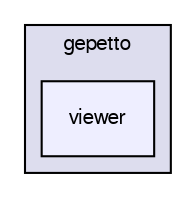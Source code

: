 digraph "viewer" {
  compound=true
  node [ fontsize="10", fontname="FreeSans"];
  edge [ labelfontsize="10", labelfontname="FreeSans"];
  subgraph clusterdir_21732084047e0c2f390d68df3b184299 {
    graph [ bgcolor="#ddddee", pencolor="black", label="gepetto" fontname="FreeSans", fontsize="10", URL="dir_21732084047e0c2f390d68df3b184299.html"]
  dir_3f23438afbc61ed168ba20cfffadd351 [shape=box, label="viewer", style="filled", fillcolor="#eeeeff", pencolor="black", URL="dir_3f23438afbc61ed168ba20cfffadd351.html"];
  }
}
